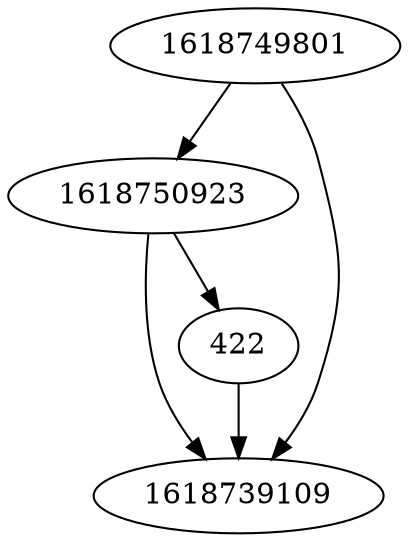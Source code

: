 strict digraph  {
1618749801;
1618750923;
1618739109;
422;
1618749801 -> 1618739109;
1618749801 -> 1618750923;
1618750923 -> 1618739109;
1618750923 -> 422;
422 -> 1618739109;
}
